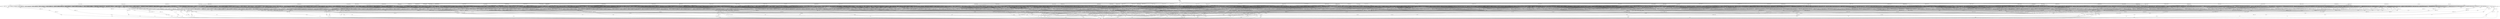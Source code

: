 digraph G {
  0 [label="T_1"];
  1 [label="T_1"];
  2 [label="T_1"];
  3 [label="T_1"];
  4 [label="T_1"];
  5 [label="T_1"];
  6 [label="T_1"];
  7 [label="T_1"];
  8 [label="T_1"];
  9 [label="T_1"];
  10 [label="T_1"];
  11 [label="T_1"];
  12 [label="T_1"];
  13 [label="T_1"];
  14 [label="T_1"];
  15 [label="T_1"];
  16 [label="T_1"];
  17 [label="T_1"];
  18 [label="T_1"];
  19 [label="T_1"];
  20 [label="T_1"];
  21 [label="T_1"];
  22 [label="T_1"];
  23 [label="T_1"];
  24 [label="T_1"];
  25 [label="T_1"];
  26 [label="T_1"];
  27 [label="T_1"];
  28 [label="T_1"];
  29 [label="T_1"];
  30 [label="T_1"];
  31 [label="T_1"];
  32 [label="T_1"];
  33 [label="T_1"];
  34 [label="T_1"];
  35 [label="T_1"];
  36 [label="T_1"];
  37 [label="T_1"];
  38 [label="T_1"];
  39 [label="T_1"];
  40 [label="T_1"];
  41 [label="T_1"];
  42 [label="T_1"];
  43 [label="T_1"];
  44 [label="T_1"];
  45 [label="T_1"];
  46 [label="T_1"];
  47 [label="T_1"];
  48 [label="T_1"];
  49 [label="T_1"];
  50 [label="T_1"];
  51 [label="T_1"];
  52 [label="T_1"];
  53 [label="T_1"];
  54 [label="T_1"];
  55 [label="T_1"];
  56 [label="T_1"];
  57 [label="T_1"];
  58 [label="T_1"];
  59 [label="T_1"];
  60 [label="T_1"];
  61 [label="T_1"];
  62 [label="T_1"];
  63 [label="T_1"];
  64 [label="T_1"];
  65 [label="T_1"];
  66 [label="T_1"];
  67 [label="T_1"];
  68 [label="T_1"];
  69 [label="T_1"];
  70 [label="T_1"];
  71 [label="T_1"];
  72 [label="T_1"];
  73 [label="T_1"];
  74 [label="T_1"];
  75 [label="T_1"];
  76 [label="T_1"];
  77 [label="T_1"];
  78 [label="T_1"];
  79 [label="T_1"];
  80 [label="T_1"];
  81 [label="T_1"];
  82 [label="T_1"];
  83 [label="T_1"];
  84 [label="T_1"];
  85 [label="T_1"];
  86 [label="T_1"];
  87 [label="T_1"];
  88 [label="T_1"];
  89 [label="T_1"];
  90 [label="T_1"];
  91 [label="T_2"];
  92 [label="T_2"];
  93 [label="T_2"];
  94 [label="T_2"];
  95 [label="T_2"];
  96 [label="T_2"];
  97 [label="T_2"];
  98 [label="T_2"];
  99 [label="T_2"];
  100 [label="T_2"];
  101 [label="T_2"];
  102 [label="T_2"];
  103 [label="T_2"];
  104 [label="T_2"];
  105 [label="T_2"];
  106 [label="T_2"];
  107 [label="T_2"];
  108 [label="T_2"];
  109 [label="T_2"];
  110 [label="T_2"];
  111 [label="T_2"];
  112 [label="T_2"];
  113 [label="T_2"];
  114 [label="T_2"];
  115 [label="T_2"];
  116 [label="T_2"];
  117 [label="T_2"];
  118 [label="T_2"];
  119 [label="T_2"];
  120 [label="T_2"];
  121 [label="T_2"];
  122 [label="T_2"];
  123 [label="T_2"];
  124 [label="T_2"];
  125 [label="T_2"];
  126 [label="T_2"];
  127 [label="T_2"];
  128 [label="T_2"];
  129 [label="T_2"];
  130 [label="T_2"];
  131 [label="T_2"];
  132 [label="T_2"];
  133 [label="T_2"];
  134 [label="T_2"];
  135 [label="T_2"];
  136 [label="T_2"];
  137 [label="T_2"];
  138 [label="T_2"];
  139 [label="T_2"];
  140 [label="T_2"];
  141 [label="T_2"];
  142 [label="T_2"];
  143 [label="T_2"];
  144 [label="T_2"];
  145 [label="T_2"];
  146 [label="T_2"];
  147 [label="T_2"];
  148 [label="T_2"];
  149 [label="T_2"];
  150 [label="T_2"];
  151 [label="T_2"];
  152 [label="T_2"];
  153 [label="T_2"];
  154 [label="T_2"];
  155 [label="T_2"];
  156 [label="T_2"];
  157 [label="T_2"];
  158 [label="T_2"];
  159 [label="T_2"];
  160 [label="T_2"];
  161 [label="T_2"];
  162 [label="T_2"];
  163 [label="T_2"];
  164 [label="T_2"];
  165 [label="T_2"];
  166 [label="T_2"];
  167 [label="T_2"];
  168 [label="T_2"];
  169 [label="T_2"];
  170 [label="T_2"];
  171 [label="T_2"];
  172 [label="T_2"];
  173 [label="T_2"];
  174 [label="T_2"];
  175 [label="T_2"];
  176 [label="T_2"];
  177 [label="T_2"];
  178 [label="T_2"];
  179 [label="T_2"];
  180 [label="T_2"];
  181 [label="T_2"];
  182 [label="T_2"];
  183 [label="T_2"];
  184 [label="T_2"];
  185 [label="T_2"];
  186 [label="T_2"];
  187 [label="T_2"];
  188 [label="T_2"];
  189 [label="T_2"];
  190 [label="T_2"];
  191 [label="T_2"];
  192 [label="T_2"];
  193 [label="T_2"];
  194 [label="T_2"];
  195 [label="T_2"];
  196 [label="T_2"];
  197 [label="T_2"];
  198 [label="T_2"];
  199 [label="T_2"];
  200 [label="T_2"];
  201 [label="T_2"];
  202 [label="T_2"];
  203 [label="T_2"];
  204 [label="T_2"];
  205 [label="T_2"];
  206 [label="T_2"];
  207 [label="T_2"];
  208 [label="T_2"];
  209 [label="T_2"];
  210 [label="T_2"];
  211 [label="T_2"];
  212 [label="T_2"];
  213 [label="T_2"];
  214 [label="T_2"];
  215 [label="T_2"];
  216 [label="T_3"];
  217 [label="T_3"];
  218 [label="T_3"];
  219 [label="T_3"];
  220 [label="T_3"];
  221 [label="T_3"];
  222 [label="T_3"];
  223 [label="T_3"];
  224 [label="T_3"];
  225 [label="T_3"];
  226 [label="T_3"];
  227 [label="T_3"];
  228 [label="T_3"];
  229 [label="T_3"];
  230 [label="T_3"];
  231 [label="T_3"];
  232 [label="T_3"];
  233 [label="T_3"];
  234 [label="T_3"];
  235 [label="T_3"];
  236 [label="T_3"];
  237 [label="T_3"];
  238 [label="T_3"];
  239 [label="T_3"];
  240 [label="T_3"];
  241 [label="T_3"];
  242 [label="T_3"];
  243 [label="T_3"];
  244 [label="T_3"];
  245 [label="T_3"];
  246 [label="T_3"];
  247 [label="T_3"];
  248 [label="T_3"];
  249 [label="T_3"];
  250 [label="T_3"];
  251 [label="T_3"];
  252 [label="T_3"];
  253 [label="T_3"];
  254 [label="T_3"];
  255 [label="T_3"];
  256 [label="T_3"];
  257 [label="T_3"];
  258 [label="T_3"];
  259 [label="T_3"];
  260 [label="T_3"];
  261 [label="T_3"];
  262 [label="T_3"];
  263 [label="T_3"];
  264 [label="T_3"];
  265 [label="T_3"];
  266 [label="T_3"];
  267 [label="T_3"];
  268 [label="T_3"];
  269 [label="T_3"];
  270 [label="T_3"];
  271 [label="T_3"];
  272 [label="T_3"];
  273 [label="T_3"];
  274 [label="T_3"];
  275 [label="T_3"];
  276 [label="T_3"];
  277 [label="T_3"];
  278 [label="T_3"];
  279 [label="T_3"];
  280 [label="T_3"];
  281 [label="T_3"];
  282 [label="T_3"];
  283 [label="T_3"];
  284 [label="T_3"];
  285 [label="T_3"];
  286 [label="T_3"];
  287 [label="T_3"];
  288 [label="T_3"];
  289 [label="T_3"];
  290 [label="T_3"];
  291 [label="T_3"];
  292 [label="T_3"];
  293 [label="T_3"];
  294 [label="T_3"];
  295 [label="T_3"];
  296 [label="T_3"];
  297 [label="T_3"];
  298 [label="T_3"];
  299 [label="T_3"];
  300 [label="T_3"];
  301 [label="T_3"];
  302 [label="T_3"];
  303 [label="T_3"];
  304 [label="T_3"];
  305 [label="T_3"];
  306 [label="T_3"];
  307 [label="T_3"];
  308 [label="T_3"];
  309 [label="T_3"];
  310 [label="T_3"];
  311 [label="T_3"];
  312 [label="T_3"];
  313 [label="T_3"];
  314 [label="T_3"];
  315 [label="T_3"];
  316 [label="T_3"];
  317 [label="T_3"];
  318 [label="T_3"];
  319 [label="T_3"];
  320 [label="T_3"];
  321 [label="T_3"];
  322 [label="T_3"];
  323 [label="T_3"];
  324 [label="T_3"];
  325 [label="T_3"];
  326 [label="T_3"];
  327 [label="T_5"];
  328 [label="T_5"];
  329 [label="T_6"];
  330 [label="T_6"];
  331 [label="T_6"];
  332 [label="T_6"];
  333 [label="T_6"];
  334 [label="T_6"];
  335 [label="T_6"];
  336 [label="T_6"];
  337 [label="T_6"];
  338 [label="T_6"];
  339 [label="T_6"];
  340 [label="T_6"];
  341 [label="T_6"];
  342 [label="T_6"];
  343 [label="T_6"];
  344 [label="T_6"];
  345 [label="T_6"];
  346 [label="T_6"];
  347 [label="T_6"];
  348 [label="T_6"];
  349 [label="T_6"];
  350 [label="T_6"];
  351 [label="T_6"];
  352 [label="T_7"];
  353 [label="T_7"];
  354 [label="T_7"];
  355 [label="T_7"];
  356 [label="T_7"];
  357 [label="T_7"];
  358 [label="T_7"];
  359 [label="T_7"];
  360 [label="T_7"];
  361 [label="T_7"];
  362 [label="T_7"];
  363 [label="T_7"];
  364 [label="T_7"];
  365 [label="T_7"];
  366 [label="T_7"];
  367 [label="T_7"];
  368 [label="T_7"];
  369 [label="T_7"];
  370 [label="T_7"];
  371 [label="T_7"];
  372 [label="T_7"];
  373 [label="T_7"];
  374 [label="T_7"];
  375 [label="T_7"];
  376 [label="initial"];
  377 [label="TERMINAL",shape=diamond];
  378 [label="INITIAL",shape=box];
0->130 [label="0.00438 1 1.00"];
1->97 [label="0.00483 1 1.00"];
2->215 [label="0.00555 1 1.00"];
3->191 [label="0.00406 1 0.33"];
3->206 [label="[0.00464,0.00566] 2 0.67"];
4->198 [label="0.00517 1 0.33"];
4->146 [label="[0.0048,0.00522] 2 0.67"];
5->169 [label="0.000227 1 0.50"];
5->124 [label="0.00559 1 0.50"];
6->199 [label="0.00405 1 0.50"];
6->191 [label="0.00463 1 0.50"];
7->173 [label="0.00405 1 0.50"];
7->196 [label="0.00488 1 0.50"];
8->179 [label="0.00606 1 0.50"];
8->152 [label="0.0061 1 0.50"];
9->190 [label="0.0044 1 0.25"];
9->213 [label="0.0588 1 0.25"];
9->214 [label="[0.000232,0.00375] 2 0.50"];
10->170 [label="0.00473 1 0.25"];
10->215 [label="0.0314 1 0.25"];
10->203 [label="[0.00409,0.00655] 2 0.50"];
11->194 [label="0.0051 1 0.25"];
11->144 [label="[0.00371,0.00609] 2 0.50"];
11->330 [label="35.7 1 0.25"];
12->190 [label="0.00307 1 0.33"];
12->100 [label="0.004 1 0.33"];
12->107 [label="0.00453 1 0.33"];
13->194 [label="0.0036 1 0.33"];
13->204 [label="0.0086 1 0.33"];
13->377 [label=" 1 0.33"];
14->198 [label="0.00369 1 0.33"];
14->208 [label="0.00388 1 0.33"];
14->211 [label="0.00527 1 0.33"];
15->194 [label="0.00412 1 0.33"];
15->125 [label="0.00446 1 0.33"];
15->202 [label="0.00461 1 0.33"];
16->101 [label="0.00416 1 0.33"];
16->106 [label="0.00675 1 0.33"];
16->200 [label="0.0335 1 0.33"];
17->157 [label="0.00417 1 0.33"];
17->185 [label="0.0051 1 0.33"];
17->207 [label="0.00586 1 0.33"];
18->197 [label="0.00429 1 0.33"];
18->208 [label="0.00437 1 0.33"];
18->184 [label="0.00598 1 0.33"];
19->180 [label="0.00443 1 0.33"];
19->154 [label="0.00589 1 0.33"];
19->200 [label="0.148 1 0.33"];
20->137 [label="0.00448 1 0.33"];
20->108 [label="0.00488 1 0.33"];
20->211 [label="0.00511 1 0.33"];
21->202 [label="0.0045 1 0.33"];
21->200 [label="0.00453 1 0.33"];
21->196 [label="0.00478 1 0.33"];
22->203 [label="0.00618 1 0.33"];
22->196 [label="0.00867 1 0.33"];
22->215 [label="0.262 1 0.33"];
23->210 [label="0.000136 1 0.25"];
23->206 [label="0.00518 1 0.25"];
23->212 [label="0.0053 1 0.25"];
23->195 [label="0.00566 1 0.25"];
24->204 [label="0.000198 1 0.25"];
24->183 [label="0.00431 1 0.25"];
24->206 [label="0.00451 1 0.25"];
24->209 [label="0.0344 1 0.25"];
25->203 [label="0.00073 1 0.25"];
25->200 [label="0.0037 1 0.25"];
25->204 [label="0.00612 1 0.25"];
25->206 [label="0.0621 1 0.25"];
26->202 [label="0.0034 1 0.25"];
26->185 [label="0.0037 1 0.25"];
26->213 [label="0.00493 1 0.25"];
26->189 [label="0.00685 1 0.25"];
27->211 [label="0.00371 1 0.25"];
27->200 [label="0.00457 1 0.25"];
27->164 [label="0.00473 1 0.25"];
27->210 [label="0.0052 1 0.25"];
28->136 [label="0.00407 1 0.25"];
28->207 [label="0.00468 1 0.25"];
28->105 [label="0.00469 1 0.25"];
28->211 [label="0.00586 1 0.25"];
29->208 [label="0.00426 1 0.25"];
29->215 [label="0.00462 1 0.25"];
29->212 [label="0.0049 1 0.25"];
29->143 [label="0.0116 1 0.25"];
30->212 [label="0.00428 1 0.25"];
30->194 [label="0.00659 1 0.25"];
30->170 [label="0.00689 1 0.25"];
30->193 [label="0.0105 1 0.25"];
31->172 [label="0.00429 1 0.25"];
31->201 [label="0.00511 1 0.25"];
31->143 [label="0.00584 1 0.25"];
31->151 [label="0.00628 1 0.25"];
32->161 [label="0.00348 1 0.14"];
32->206 [label="0.00461 1 0.14"];
32->194 [label="0.0062 1 0.14"];
32->187 [label="[0.00461,0.00499] 2 0.29"];
32->214 [label="[0.00523,0.00542] 2 0.29"];
33->189 [label="0.0039 1 0.14"];
33->202 [label="0.00553 1 0.14"];
33->209 [label="0.00698 1 0.14"];
33->214 [label="0.184 1 0.14"];
33->215 [label="[0.00367,0.146] 3 0.43"];
34->213 [label="0.000495 1 0.17"];
34->212 [label="0.00426 1 0.17"];
34->115 [label="0.00431 1 0.17"];
34->214 [label="0.00438 1 0.17"];
34->210 [label="[0.00452,0.00505] 2 0.33"];
35->183 [label="0.00325 1 0.17"];
35->163 [label="0.00493 1 0.17"];
35->212 [label="0.0053 1 0.17"];
35->179 [label="0.24 1 0.17"];
35->214 [label="[0.00499,0.0399] 2 0.33"];
36->190 [label="0.00404 1 0.17"];
36->202 [label="0.00409 1 0.17"];
36->188 [label="0.00465 1 0.17"];
36->208 [label="0.0067 1 0.17"];
36->147 [label="[0.00426,0.00473] 2 0.33"];
37->202 [label="0.00351 1 0.20"];
37->198 [label="0.00396 1 0.20"];
37->195 [label="0.00446 1 0.20"];
37->201 [label="0.00524 1 0.20"];
37->212 [label="0.225 1 0.20"];
38->215 [label="0.00431 1 0.20"];
38->201 [label="0.00474 1 0.20"];
38->181 [label="0.00482 1 0.20"];
38->179 [label="0.0056 1 0.20"];
38->205 [label="0.00827 1 0.20"];
39->151 [label="0.0044 1 0.20"];
39->204 [label="0.00448 1 0.20"];
39->215 [label="0.00558 1 0.20"];
39->177 [label="0.00565 1 0.20"];
39->207 [label="0.0408 1 0.20"];
40->200 [label="0.00528 1 0.20"];
40->180 [label="0.0053 1 0.20"];
40->192 [label="0.00551 1 0.20"];
40->210 [label="0.00572 1 0.20"];
40->197 [label="0.0341 1 0.20"];
41->209 [label="0.00447 1 0.14"];
41->156 [label="0.00476 1 0.14"];
41->205 [label="0.00483 1 0.14"];
41->195 [label="0.0326 1 0.14"];
41->208 [label="[0.004,0.00436] 2 0.29"];
41->353 [label="4.05 1 0.14"];
42->206 [label="0.000168 1 0.17"];
42->188 [label="0.00464 1 0.17"];
42->190 [label="0.00467 1 0.17"];
42->199 [label="0.00592 1 0.17"];
42->170 [label="0.00688 1 0.17"];
42->165 [label="0.00811 1 0.17"];
43->162 [label="0.00347 1 0.17"];
43->140 [label="0.00362 1 0.17"];
43->161 [label="0.00434 1 0.17"];
43->189 [label="0.00663 1 0.17"];
43->215 [label="0.00722 1 0.17"];
43->169 [label="0.00733 1 0.17"];
44->182 [label="0.00385 1 0.17"];
44->96 [label="0.00389 1 0.17"];
44->150 [label="0.00413 1 0.17"];
44->165 [label="0.00444 1 0.17"];
44->95 [label="0.00478 1 0.17"];
44->164 [label="0.0062 1 0.17"];
45->150 [label="0.00441 1 0.17"];
45->148 [label="0.00468 1 0.17"];
45->211 [label="0.00706 1 0.17"];
45->171 [label="0.00848 1 0.17"];
45->196 [label="0.00883 1 0.17"];
45->176 [label="0.277 1 0.17"];
46->163 [label="0.00452 1 0.17"];
46->213 [label="0.00496 1 0.17"];
46->177 [label="0.00541 1 0.17"];
46->179 [label="0.00671 1 0.17"];
46->195 [label="0.00674 1 0.17"];
46->329 [label="35 1 0.17"];
47->181 [label="0.00459 1 0.17"];
47->186 [label="0.00511 1 0.17"];
47->141 [label="0.00544 1 0.17"];
47->168 [label="0.00548 1 0.17"];
47->215 [label="0.00591 1 0.17"];
47->193 [label="0.00645 1 0.17"];
48->149 [label="0.00472 1 0.17"];
48->199 [label="0.00482 1 0.17"];
48->111 [label="0.00485 1 0.17"];
48->181 [label="0.00508 1 0.17"];
48->186 [label="0.00512 1 0.17"];
48->152 [label="0.00675 1 0.17"];
49->122 [label="0.000166 1 0.11"];
49->174 [label="0.00453 1 0.11"];
49->213 [label="0.00567 1 0.11"];
49->193 [label="0.00595 1 0.11"];
49->191 [label="0.00605 1 0.11"];
49->214 [label="[0.00343,0.0048] 2 0.22"];
49->201 [label="[0.00424,0.00494] 2 0.22"];
50->212 [label="0.00444 1 0.11"];
50->178 [label="0.00448 1 0.11"];
50->173 [label="0.00488 1 0.11"];
50->133 [label="0.00535 1 0.11"];
50->206 [label="0.00696 1 0.11"];
50->208 [label="[0.00343,0.00575] 2 0.22"];
50->171 [label="[0.00422,0.00486] 2 0.22"];
51->99 [label="0.00024 1 0.13"];
51->188 [label="0.00366 1 0.13"];
51->177 [label="0.00388 1 0.13"];
51->173 [label="0.00435 1 0.13"];
51->208 [label="0.00464 1 0.13"];
51->207 [label="0.00969 1 0.13"];
51->205 [label="[0.00376,0.00531] 2 0.25"];
52->157 [label="0.00418 1 0.13"];
52->195 [label="0.00431 1 0.13"];
52->210 [label="0.00476 1 0.13"];
52->178 [label="0.00507 1 0.13"];
52->199 [label="0.00712 1 0.13"];
52->191 [label="0.364 1 0.13"];
52->208 [label="[0.00376,0.00403] 2 0.25"];
53->181 [label="0.00383 1 0.14"];
53->210 [label="0.0041 1 0.14"];
53->184 [label="0.00462 1 0.14"];
53->190 [label="0.00524 1 0.14"];
53->164 [label="0.00612 1 0.14"];
53->209 [label="0.00635 1 0.14"];
53->215 [label="0.00654 1 0.14"];
54->153 [label="0.00386 1 0.14"];
54->206 [label="0.00408 1 0.14"];
54->174 [label="0.00428 1 0.14"];
54->171 [label="0.005 1 0.14"];
54->172 [label="0.00553 1 0.14"];
54->200 [label="0.00591 1 0.14"];
54->195 [label="0.00599 1 0.14"];
55->102 [label="0.00388 1 0.14"];
55->215 [label="0.00392 1 0.14"];
55->194 [label="0.00395 1 0.14"];
55->213 [label="0.00414 1 0.14"];
55->178 [label="0.00528 1 0.14"];
55->175 [label="0.00551 1 0.14"];
55->203 [label="0.00594 1 0.14"];
56->113 [label="0.00416 1 0.14"];
56->200 [label="0.00427 1 0.14"];
56->204 [label="0.00445 1 0.14"];
56->196 [label="0.0047 1 0.14"];
56->210 [label="0.00523 1 0.14"];
56->209 [label="0.0053 1 0.14"];
56->213 [label="0.00635 1 0.14"];
57->172 [label="0.00331 1 0.11"];
57->214 [label="0.00417 1 0.11"];
57->160 [label="0.00432 1 0.11"];
57->138 [label="0.00475 1 0.11"];
57->185 [label="0.00507 1 0.11"];
57->168 [label="0.00535 1 0.11"];
57->200 [label="0.00666 1 0.11"];
57->213 [label="[0.0342,0.0441] 2 0.22"];
58->174 [label="0.00332 1 0.11"];
58->205 [label="0.00429 1 0.11"];
58->208 [label="0.0048 1 0.11"];
58->197 [label="0.005 1 0.11"];
58->192 [label="0.00533 1 0.11"];
58->207 [label="0.00551 1 0.11"];
58->213 [label="0.00642 1 0.11"];
58->194 [label="[0.000281,0.00619] 2 0.22"];
59->170 [label="0.00359 1 0.11"];
59->197 [label="0.00398 1 0.11"];
59->187 [label="0.00437 1 0.11"];
59->177 [label="0.0044 1 0.11"];
59->93 [label="0.00473 1 0.11"];
59->182 [label="0.00473 1 0.11"];
59->203 [label="0.00659 1 0.11"];
59->214 [label="[0.000154,0.00473] 2 0.22"];
60->184 [label="0.00375 1 0.11"];
60->208 [label="0.0041 1 0.11"];
60->203 [label="0.00439 1 0.11"];
60->189 [label="0.00529 1 0.11"];
60->198 [label="0.00547 1 0.11"];
60->162 [label="0.00644 1 0.11"];
60->166 [label="0.00842 1 0.11"];
60->214 [label="[0.00403,0.00461] 2 0.22"];
61->211 [label="0.00354 1 0.13"];
61->213 [label="0.00439 1 0.13"];
61->196 [label="0.0045 1 0.13"];
61->169 [label="0.00476 1 0.13"];
61->197 [label="0.00479 1 0.13"];
61->198 [label="0.0049 1 0.13"];
61->185 [label="0.00513 1 0.13"];
61->190 [label="0.0303 1 0.13"];
62->172 [label="0.00358 1 0.13"];
62->175 [label="0.00377 1 0.13"];
62->213 [label="0.00385 1 0.13"];
62->179 [label="0.00393 1 0.13"];
62->187 [label="0.00436 1 0.13"];
62->178 [label="0.00508 1 0.13"];
62->211 [label="0.00558 1 0.13"];
62->181 [label="0.00717 1 0.13"];
63->200 [label="0.00405 1 0.13"];
63->211 [label="0.00436 1 0.13"];
63->215 [label="0.00543 1 0.13"];
63->207 [label="0.00664 1 0.13"];
63->162 [label="0.00887 1 0.13"];
63->201 [label="0.0529 1 0.13"];
63->282 [label="0.000853 1 0.13"];
63->352 [label="4.41 1 0.13"];
64->195 [label="0.00438 1 0.13"];
64->208 [label="0.00458 1 0.13"];
64->202 [label="0.00512 1 0.13"];
64->201 [label="0.00559 1 0.13"];
64->213 [label="0.00571 1 0.13"];
64->119 [label="0.00632 1 0.13"];
64->215 [label="0.00661 1 0.13"];
64->210 [label="0.204 1 0.13"];
65->181 [label="0.00372 1 0.09"];
65->201 [label="0.00435 1 0.09"];
65->131 [label="0.00446 1 0.09"];
65->211 [label="0.00473 1 0.09"];
65->145 [label="0.00517 1 0.09"];
65->179 [label="0.00541 1 0.09"];
65->148 [label="0.00603 1 0.09"];
65->182 [label="[0.00359,0.00413] 2 0.18"];
65->178 [label="[0.00506,0.00531] 2 0.18"];
66->203 [label="0.00383 1 0.09"];
66->155 [label="0.00457 1 0.09"];
66->196 [label="0.00519 1 0.09"];
66->212 [label="0.00584 1 0.09"];
66->187 [label="0.00585 1 0.09"];
66->204 [label="0.00628 1 0.09"];
66->120 [label="0.00714 1 0.09"];
66->214 [label="[0.00444,0.00682] 2 0.18"];
66->200 [label="[0.00451,0.00506] 2 0.18"];
67->180 [label="0.00337 1 0.10"];
67->213 [label="0.00379 1 0.10"];
67->191 [label="0.00453 1 0.10"];
67->161 [label="0.00465 1 0.10"];
67->202 [label="0.0051 1 0.10"];
67->165 [label="0.00562 1 0.10"];
67->198 [label="0.0061 1 0.10"];
67->209 [label="0.00677 1 0.10"];
67->215 [label="[0.00449,0.00494] 2 0.20"];
68->214 [label="0.00453 1 0.10"];
68->200 [label="0.00453 1 0.10"];
68->207 [label="0.00488 1 0.10"];
68->205 [label="0.00548 1 0.10"];
68->211 [label="0.00596 1 0.10"];
68->129 [label="0.00655 1 0.10"];
68->160 [label="0.0385 1 0.10"];
68->199 [label="0.115 1 0.10"];
68->215 [label="[0.00328,0.0053] 2 0.20"];
69->195 [label="0.00353 1 0.11"];
69->188 [label="0.00402 1 0.11"];
69->197 [label="0.00424 1 0.11"];
69->207 [label="0.00449 1 0.11"];
69->206 [label="0.00458 1 0.11"];
69->185 [label="0.00475 1 0.11"];
69->191 [label="0.00506 1 0.11"];
69->210 [label="0.0052 1 0.11"];
69->158 [label="0.00589 1 0.11"];
70->184 [label="0.00353 1 0.11"];
70->207 [label="0.00409 1 0.11"];
70->190 [label="0.00439 1 0.11"];
70->175 [label="0.00449 1 0.11"];
70->128 [label="0.00486 1 0.11"];
70->189 [label="0.00498 1 0.11"];
70->204 [label="0.00512 1 0.11"];
70->203 [label="0.00676 1 0.11"];
70->256 [label="0.000286 1 0.11"];
71->211 [label="0.00401 1 0.08"];
71->214 [label="0.00455 1 0.08"];
71->195 [label="0.00456 1 0.08"];
71->184 [label="0.00496 1 0.08"];
71->159 [label="0.00573 1 0.08"];
71->210 [label="0.00583 1 0.08"];
71->190 [label="0.00602 1 0.08"];
71->186 [label="0.0066 1 0.08"];
71->208 [label="[0.00389,0.0575] 2 0.17"];
71->215 [label="[0.0046,0.00694] 2 0.17"];
72->213 [label="0.00367 1 0.10"];
72->194 [label="0.0037 1 0.10"];
72->156 [label="0.00393 1 0.10"];
72->208 [label="0.00444 1 0.10"];
72->167 [label="0.00457 1 0.10"];
72->198 [label="0.00471 1 0.10"];
72->166 [label="0.00471 1 0.10"];
72->193 [label="0.00554 1 0.10"];
72->215 [label="0.0352 1 0.10"];
72->163 [label="0.0478 1 0.10"];
73->209 [label="0.00407 1 0.10"];
73->139 [label="0.00409 1 0.10"];
73->176 [label="0.00421 1 0.10"];
73->189 [label="0.00489 1 0.10"];
73->175 [label="0.00503 1 0.10"];
73->199 [label="0.00515 1 0.10"];
73->157 [label="0.00517 1 0.10"];
73->188 [label="0.00541 1 0.10"];
73->192 [label="0.00564 1 0.10"];
73->200 [label="0.00735 1 0.10"];
74->213 [label="0.00319 1 0.07"];
74->137 [label="0.00516 1 0.07"];
74->191 [label="0.00542 1 0.07"];
74->215 [label="0.00549 1 0.07"];
74->211 [label="0.00577 1 0.07"];
74->210 [label="0.00581 1 0.07"];
74->183 [label="0.00587 1 0.07"];
74->206 [label="0.00828 1 0.07"];
74->214 [label="[0.00447,0.00448] 2 0.14"];
74->188 [label="[0.00469,0.00561] 2 0.14"];
74->158 [label="[0.00506,0.00588] 2 0.14"];
75->204 [label="0.0028 1 0.08"];
75->210 [label="0.0036 1 0.08"];
75->202 [label="0.00387 1 0.08"];
75->171 [label="0.00444 1 0.08"];
75->215 [label="0.00474 1 0.08"];
75->159 [label="0.00517 1 0.08"];
75->192 [label="0.00549 1 0.08"];
75->196 [label="0.00586 1 0.08"];
75->190 [label="0.00634 1 0.08"];
75->174 [label="0.00645 1 0.08"];
75->142 [label="[0.00347,0.00596] 2 0.17"];
76->205 [label="0.00349 1 0.08"];
76->156 [label="0.0041 1 0.08"];
76->194 [label="0.00465 1 0.08"];
76->191 [label="0.00508 1 0.08"];
76->182 [label="0.00525 1 0.08"];
76->199 [label="0.00679 1 0.08"];
76->200 [label="0.00695 1 0.08"];
76->206 [label="0.0555 1 0.08"];
76->202 [label="0.0574 1 0.08"];
76->215 [label="0.149 1 0.08"];
76->209 [label="[0.00437,0.00636] 2 0.17"];
77->205 [label="0.00378 1 0.09"];
77->212 [label="0.00431 1 0.09"];
77->181 [label="0.00451 1 0.09"];
77->215 [label="0.0046 1 0.09"];
77->183 [label="0.00481 1 0.09"];
77->209 [label="0.00502 1 0.09"];
77->201 [label="0.00575 1 0.09"];
77->166 [label="0.00609 1 0.09"];
77->152 [label="0.00653 1 0.09"];
77->170 [label="0.00704 1 0.09"];
77->194 [label="0.00769 1 0.09"];
78->154 [label="0.00408 1 0.07"];
78->170 [label="0.00421 1 0.07"];
78->151 [label="0.0044 1 0.07"];
78->212 [label="0.00487 1 0.07"];
78->176 [label="0.00533 1 0.07"];
78->114 [label="0.00569 1 0.07"];
78->112 [label="0.00591 1 0.07"];
78->210 [label="0.00667 1 0.07"];
78->194 [label="0.0419 1 0.07"];
78->215 [label="[0.00422,0.00533] 2 0.14"];
78->183 [label="[0.00549,0.00748] 2 0.14"];
78->355 [label="4.18 1 0.07"];
79->206 [label="0.00367 1 0.08"];
79->176 [label="0.00418 1 0.08"];
79->204 [label="0.00422 1 0.08"];
79->196 [label="0.00432 1 0.08"];
79->181 [label="0.0045 1 0.08"];
79->174 [label="0.00476 1 0.08"];
79->197 [label="0.00519 1 0.08"];
79->180 [label="0.00591 1 0.08"];
79->166 [label="0.00592 1 0.08"];
79->212 [label="0.00632 1 0.08"];
79->186 [label="0.00704 1 0.08"];
79->213 [label="[0.00482,0.0059] 2 0.15"];
80->210 [label="0.000211 1 0.07"];
80->194 [label="0.00448 1 0.07"];
80->172 [label="0.00454 1 0.07"];
80->195 [label="0.0047 1 0.07"];
80->190 [label="0.0049 1 0.07"];
80->110 [label="0.00498 1 0.07"];
80->211 [label="0.00533 1 0.07"];
80->209 [label="0.00594 1 0.07"];
80->196 [label="0.00615 1 0.07"];
80->133 [label="0.0389 1 0.07"];
80->203 [label="0.0466 1 0.07"];
80->212 [label="0.129 1 0.07"];
80->215 [label="[0.00429,0.00732] 2 0.14"];
81->215 [label="0.00326 1 0.06"];
81->177 [label="0.00388 1 0.06"];
81->163 [label="0.00393 1 0.06"];
81->184 [label="0.00443 1 0.06"];
81->186 [label="0.00447 1 0.06"];
81->201 [label="0.00448 1 0.06"];
81->160 [label="0.00467 1 0.06"];
81->183 [label="0.00584 1 0.06"];
81->208 [label="0.00602 1 0.06"];
81->153 [label="0.00702 1 0.06"];
81->182 [label="0.00812 1 0.06"];
81->132 [label="0.044 1 0.06"];
81->213 [label="[0.00458,0.00474] 2 0.13"];
81->187 [label="[0.00505,0.00613] 2 0.13"];
82->174 [label="0.000203 1 0.06"];
82->138 [label="0.00379 1 0.06"];
82->210 [label="0.00396 1 0.06"];
82->200 [label="0.00441 1 0.06"];
82->194 [label="0.00443 1 0.06"];
82->203 [label="0.00452 1 0.06"];
82->128 [label="0.00456 1 0.06"];
82->175 [label="0.00465 1 0.06"];
82->212 [label="0.00479 1 0.06"];
82->208 [label="0.00509 1 0.06"];
82->199 [label="0.0053 1 0.06"];
82->209 [label="0.00538 1 0.06"];
82->213 [label="0.0054 1 0.06"];
82->206 [label="0.123 1 0.06"];
82->205 [label="[0.00501,0.0294] 2 0.13"];
83->206 [label="0.00394 1 0.05"];
83->203 [label="0.00399 1 0.05"];
83->215 [label="0.00402 1 0.05"];
83->204 [label="0.00416 1 0.05"];
83->176 [label="0.00435 1 0.05"];
83->187 [label="0.00454 1 0.05"];
83->193 [label="0.00488 1 0.05"];
83->196 [label="0.00522 1 0.05"];
83->169 [label="0.00573 1 0.05"];
83->129 [label="0.00696 1 0.05"];
83->202 [label="0.00786 1 0.05"];
83->165 [label="0.00829 1 0.05"];
83->210 [label="[0.00355,0.00447] 2 0.11"];
83->211 [label="[0.00406,0.00629] 2 0.11"];
83->209 [label="[0.00486,0.00498] 2 0.11"];
83->354 [label="3.98 1 0.05"];
84->175 [label="0.00357 1 0.06"];
84->206 [label="0.0036 1 0.06"];
84->210 [label="0.0038 1 0.06"];
84->155 [label="0.00407 1 0.06"];
84->212 [label="0.00426 1 0.06"];
84->184 [label="0.00448 1 0.06"];
84->109 [label="0.00475 1 0.06"];
84->209 [label="0.00545 1 0.06"];
84->207 [label="0.00679 1 0.06"];
84->185 [label="0.00739 1 0.06"];
84->198 [label="0.00784 1 0.06"];
84->193 [label="0.0082 1 0.06"];
84->173 [label="0.00921 1 0.06"];
84->215 [label="0.00966 1 0.06"];
84->187 [label="0.0331 1 0.06"];
84->200 [label="[0.00387,0.00592] 2 0.12"];
85->195 [label="0.000176 1 0.04"];
85->212 [label="0.00358 1 0.04"];
85->199 [label="0.00376 1 0.04"];
85->192 [label="0.00422 1 0.04"];
85->153 [label="0.00432 1 0.04"];
85->214 [label="0.00502 1 0.04"];
85->203 [label="0.00547 1 0.04"];
85->188 [label="0.0056 1 0.04"];
85->176 [label="0.0057 1 0.04"];
85->202 [label="0.0212 1 0.04"];
85->164 [label="0.0779 1 0.04"];
85->204 [label="[0.00347,0.00352] 2 0.09"];
85->210 [label="[0.00404,0.0385] 2 0.09"];
85->136 [label="[0.0047,0.00485] 2 0.09"];
85->215 [label="[0.00508,0.00515] 2 0.09"];
85->201 [label="[0.00509,0.00649] 2 0.09"];
85->160 [label="[0.00546,0.00609] 2 0.09"];
86->204 [label="0.00349 1 0.05"];
86->155 [label="0.00358 1 0.05"];
86->168 [label="0.00389 1 0.05"];
86->203 [label="0.00398 1 0.05"];
86->173 [label="0.00421 1 0.05"];
86->210 [label="0.00502 1 0.05"];
86->206 [label="0.00503 1 0.05"];
86->200 [label="0.00583 1 0.05"];
86->201 [label="0.00602 1 0.05"];
86->215 [label="0.00611 1 0.05"];
86->151 [label="0.00629 1 0.05"];
86->186 [label="0.00633 1 0.05"];
86->197 [label="0.0469 1 0.05"];
86->180 [label="[0.00337,0.00424] 2 0.10"];
86->179 [label="[0.00398,0.006] 2 0.10"];
86->214 [label="[0.00454,0.00551] 2 0.10"];
86->202 [label="[0.00491,0.00549] 2 0.10"];
87->191 [label="0.00372 1 0.05"];
87->145 [label="0.00404 1 0.05"];
87->202 [label="0.00406 1 0.05"];
87->196 [label="0.00414 1 0.05"];
87->212 [label="0.0045 1 0.05"];
87->173 [label="0.00453 1 0.05"];
87->187 [label="0.0046 1 0.05"];
87->201 [label="0.0047 1 0.05"];
87->215 [label="0.00517 1 0.05"];
87->117 [label="0.00563 1 0.05"];
87->197 [label="0.00578 1 0.05"];
87->193 [label="0.00622 1 0.05"];
87->151 [label="0.00626 1 0.05"];
87->213 [label="0.00714 1 0.05"];
87->186 [label="0.00866 1 0.05"];
87->205 [label="[0.00381,0.0146] 2 0.10"];
87->167 [label="[0.00447,0.00585] 2 0.10"];
87->190 [label="[0.00558,0.00666] 2 0.10"];
88->185 [label="0.000243 1 0.05"];
88->92 [label="0.00403 1 0.05"];
88->168 [label="0.00425 1 0.05"];
88->208 [label="0.00446 1 0.05"];
88->199 [label="0.00468 1 0.05"];
88->214 [label="0.00475 1 0.05"];
88->192 [label="0.00476 1 0.05"];
88->152 [label="0.00477 1 0.05"];
88->179 [label="0.00498 1 0.05"];
88->200 [label="0.00526 1 0.05"];
88->183 [label="0.00557 1 0.05"];
88->210 [label="0.00592 1 0.05"];
88->201 [label="0.00609 1 0.05"];
88->198 [label="0.00612 1 0.05"];
88->203 [label="0.00911 1 0.05"];
88->187 [label="0.00926 1 0.05"];
88->212 [label="[0.00385,0.00538] 2 0.09"];
88->207 [label="[0.00419,0.00441] 2 0.09"];
88->182 [label="[0.00534,0.0369] 2 0.09"];
89->189 [label="0.000191 1 0.03"];
89->188 [label="0.0032 1 0.03"];
89->208 [label="0.0035 1 0.03"];
89->197 [label="0.00397 1 0.03"];
89->173 [label="0.00399 1 0.03"];
89->161 [label="0.0042 1 0.03"];
89->139 [label="0.00424 1 0.03"];
89->160 [label="0.00449 1 0.03"];
89->214 [label="0.00459 1 0.03"];
89->195 [label="0.00467 1 0.03"];
89->174 [label="0.00494 1 0.03"];
89->162 [label="0.00505 1 0.03"];
89->154 [label="0.00533 1 0.03"];
89->193 [label="0.00536 1 0.03"];
89->126 [label="0.00557 1 0.03"];
89->209 [label="0.00568 1 0.03"];
89->210 [label="0.00626 1 0.03"];
89->179 [label="0.00725 1 0.03"];
89->167 [label="0.00864 1 0.03"];
89->141 [label="0.0469 1 0.03"];
89->198 [label="[0.00424,0.00572] 2 0.06"];
89->212 [label="[0.00426,0.00467] 2 0.06"];
89->187 [label="[0.00502,0.00899] 2 0.06"];
89->192 [label="[0.00501,0.00555] 3 0.09"];
89->215 [label="[0.00387,0.0054] 5 0.15"];
90->189 [label="0.000129 1 0.03"];
90->212 [label="0.00349 1 0.03"];
90->177 [label="0.00351 1 0.03"];
90->211 [label="0.00385 1 0.03"];
90->140 [label="0.0039 1 0.03"];
90->175 [label="0.00394 1 0.03"];
90->196 [label="0.00414 1 0.03"];
90->103 [label="0.00419 1 0.03"];
90->205 [label="0.00423 1 0.03"];
90->173 [label="0.00477 1 0.03"];
90->121 [label="0.00478 1 0.03"];
90->215 [label="0.00485 1 0.03"];
90->116 [label="0.00486 1 0.03"];
90->149 [label="0.00517 1 0.03"];
90->197 [label="0.00528 1 0.03"];
90->201 [label="0.00537 1 0.03"];
90->127 [label="0.00547 1 0.03"];
90->208 [label="0.00555 1 0.03"];
90->191 [label="0.00615 1 0.03"];
90->188 [label="0.00618 1 0.03"];
90->204 [label="0.00638 1 0.03"];
90->193 [label="0.00668 1 0.03"];
90->195 [label="0.00722 1 0.03"];
90->159 [label="0.0078 1 0.03"];
90->213 [label="0.00797 1 0.03"];
90->180 [label="[0.00336,0.00476] 3 0.09"];
90->214 [label="[0.00448,0.00649] 4 0.13"];
91->285 [label="0.000258 1 1.00"];
92->240 [label="0.000272 1 1.00"];
93->276 [label="0.000276 1 1.00"];
94->287 [label="0.000279 1 1.00"];
95->320 [label="0.000282 1 1.00"];
96->325 [label="0.000282 1 1.00"];
97->266 [label="0.000288 1 1.00"];
98->298 [label="0.000289 1 1.00"];
99->278 [label="0.00029 1 1.00"];
100->307 [label="0.000292 1 1.00"];
101->255 [label="0.000292 1 1.00"];
102->269 [label="0.000294 1 1.00"];
103->263 [label="0.000295 1 1.00"];
104->286 [label="0.000296 1 1.00"];
105->324 [label="0.000296 1 1.00"];
106->299 [label="0.000303 1 1.00"];
107->324 [label="0.000305 1 1.00"];
108->217 [label="0.000306 1 1.00"];
109->271 [label="0.000308 1 1.00"];
110->258 [label="0.000311 1 1.00"];
111->237 [label="0.000312 1 1.00"];
112->297 [label="0.000321 1 1.00"];
113->321 [label="0.000327 1 1.00"];
114->290 [label="0.000332 1 1.00"];
115->264 [label="0.000343 1 1.00"];
116->227 [label="0.000344 1 1.00"];
117->284 [label="0.000359 1 1.00"];
118->277 [label="0.000401 1 1.00"];
119->220 [label="0.000421 1 1.00"];
120->324 [label="0.000431 1 1.00"];
121->261 [label="0.000434 1 1.00"];
122->232 [label="0.00047 1 1.00"];
123->273 [label="0.000488 1 1.00"];
124->233 [label="0.000501 1 1.00"];
125->321 [label="0.000521 1 1.00"];
126->216 [label="0.00056 1 1.00"];
127->268 [label="0.000667 1 1.00"];
128->270 [label="[0.000423,0.000446] 2 1.00"];
129->247 [label="[0.000453,0.000668] 2 1.00"];
130->331 [label="36.7 1 1.00"];
131->358 [label="3.44 1 1.00"];
132->359 [label="4.32 1 1.00"];
133->360 [label="[4.31,4.66] 2 1.00"];
134->377 [label=" 1 1.00"];
135->377 [label=" 1 1.00"];
136->311 [label="0.000427 1 0.33"];
136->325 [label="[0.000266,0.000358] 2 0.67"];
137->269 [label="0.000224 1 0.50"];
137->324 [label="0.00026 1 0.50"];
138->320 [label="0.00024 1 0.50"];
138->230 [label="0.00024 1 0.50"];
139->234 [label="0.00027 1 0.50"];
139->307 [label="0.926 1 0.50"];
140->321 [label="0.000273 1 0.50"];
140->221 [label="0.00029 1 0.50"];
141->326 [label="0.000281 1 0.50"];
141->298 [label="0.000306 1 0.50"];
142->299 [label="0.000284 1 0.50"];
142->308 [label="0.000353 1 0.50"];
143->248 [label="0.000302 1 0.50"];
143->237 [label="0.000665 1 0.50"];
144->322 [label="0.000309 1 0.50"];
144->222 [label="0.000314 1 0.50"];
145->324 [label="0.000324 1 0.50"];
145->289 [label="0.0004 1 0.50"];
146->324 [label="0.000363 1 0.50"];
146->299 [label="0.000545 1 0.50"];
147->314 [label="0.00037 1 0.50"];
147->321 [label="0.000545 1 0.50"];
148->218 [label="0.000451 1 0.50"];
148->250 [label="0.000594 1 0.50"];
149->240 [label="0.000505 1 0.50"];
149->251 [label="0.841 1 0.50"];
150->356 [label="3.86 1 0.50"];
150->357 [label="4.19 1 0.50"];
151->322 [label="0.000301 1 0.20"];
151->223 [label="0.000678 1 0.20"];
151->324 [label="[0.000314,0.000449] 3 0.60"];
152->299 [label="0.000307 1 0.25"];
152->324 [label="0.000339 1 0.25"];
152->238 [label="[0.000228,0.000378] 2 0.50"];
153->324 [label="0.000232 1 0.33"];
153->253 [label="0.000431 1 0.33"];
153->326 [label="1.13 1 0.33"];
154->238 [label="0.000236 1 0.33"];
154->239 [label="0.00024 1 0.33"];
154->326 [label="0.00029 1 0.33"];
155->317 [label="0.000264 1 0.33"];
155->251 [label="0.000282 1 0.33"];
155->319 [label="0.000367 1 0.33"];
156->311 [label="0.000272 1 0.33"];
156->323 [label="0.000304 1 0.33"];
156->318 [label="0.000412 1 0.33"];
157->245 [label="0.000273 1 0.33"];
157->324 [label="0.000285 1 0.33"];
157->219 [label="0.000316 1 0.33"];
158->317 [label="0.000287 1 0.33"];
158->322 [label="0.00033 1 0.33"];
158->314 [label="0.000431 1 0.33"];
159->277 [label="0.000356 1 0.33"];
159->242 [label="0.000358 1 0.33"];
159->320 [label="0.000455 1 0.33"];
160->244 [label="0.000257 1 0.17"];
160->322 [label="0.000383 1 0.17"];
160->321 [label="[0.000315,0.000454] 2 0.33"];
160->317 [label="[0.000316,0.000402] 2 0.33"];
161->228 [label="0.000248 1 0.25"];
161->317 [label="0.000274 1 0.25"];
161->326 [label="0.000318 1 0.25"];
161->277 [label="0.000318 1 0.25"];
162->309 [label="0.00028 1 0.25"];
162->318 [label="0.000302 1 0.25"];
162->324 [label="0.000395 1 0.25"];
162->321 [label="0.000448 1 0.25"];
163->246 [label="0.000281 1 0.25"];
163->316 [label="0.00029 1 0.25"];
163->299 [label="0.00035 1 0.25"];
163->324 [label="0.000359 1 0.25"];
164->320 [label="0.000288 1 0.25"];
164->326 [label="0.000353 1 0.25"];
164->319 [label="0.000413 1 0.25"];
164->298 [label="0.000505 1 0.25"];
165->326 [label="0.000298 1 0.25"];
165->325 [label="0.000328 1 0.25"];
165->323 [label="0.000354 1 0.25"];
165->324 [label="0.000367 1 0.25"];
166->326 [label="0.000305 1 0.25"];
166->235 [label="0.000314 1 0.25"];
166->246 [label="0.000317 1 0.25"];
166->317 [label="0.000445 1 0.25"];
167->291 [label="0.000315 1 0.25"];
167->323 [label="0.000317 1 0.25"];
167->310 [label="0.000373 1 0.25"];
167->320 [label="0.000734 1 0.25"];
168->315 [label="0.000338 1 0.25"];
168->323 [label="0.000376 1 0.25"];
168->314 [label="0.000404 1 0.25"];
168->320 [label="0.00041 1 0.25"];
169->323 [label="0.000412 1 0.25"];
169->314 [label="0.000437 1 0.25"];
169->316 [label="0.000695 1 0.25"];
169->309 [label="0.000894 1 0.25"];
170->297 [label="0.000273 1 0.17"];
170->315 [label="0.000291 1 0.17"];
170->295 [label="0.000311 1 0.17"];
170->326 [label="0.000334 1 0.17"];
170->317 [label="[0.000311,0.000329] 2 0.33"];
171->324 [label="0.000264 1 0.20"];
171->322 [label="0.000316 1 0.20"];
171->317 [label="0.000426 1 0.20"];
171->254 [label="0.000468 1 0.20"];
171->323 [label="1.33 1 0.20"];
172->317 [label="0.000269 1 0.20"];
172->324 [label="0.00027 1 0.20"];
172->239 [label="0.000376 1 0.20"];
172->315 [label="0.000557 1 0.20"];
172->316 [label="0.000612 1 0.20"];
173->315 [label="0.000247 1 0.13"];
173->317 [label="0.000283 1 0.13"];
173->254 [label="0.000318 1 0.13"];
173->251 [label="0.000375 1 0.13"];
173->313 [label="0.000385 1 0.13"];
173->326 [label="[0.000297,0.000545] 3 0.38"];
174->315 [label="0.000259 1 0.14"];
174->319 [label="0.000262 1 0.14"];
174->309 [label="0.000288 1 0.14"];
174->308 [label="0.000326 1 0.14"];
174->298 [label="0.000455 1 0.14"];
174->323 [label="[0.000274,0.000346] 2 0.29"];
175->239 [label="0.000294 1 0.14"];
175->314 [label="0.000308 1 0.14"];
175->323 [label="0.000325 1 0.14"];
175->324 [label="0.000353 1 0.14"];
175->253 [label="0.000567 1 0.14"];
175->304 [label="[0.000383,0.000453] 2 0.29"];
176->252 [label="0.00022 1 0.17"];
176->298 [label="0.000235 1 0.17"];
176->319 [label="0.000315 1 0.17"];
176->310 [label="0.000365 1 0.17"];
176->311 [label="0.000392 1 0.17"];
176->323 [label="0.000472 1 0.17"];
177->241 [label="0.000268 1 0.17"];
177->324 [label="0.000282 1 0.17"];
177->320 [label="0.000291 1 0.17"];
177->257 [label="0.000302 1 0.17"];
177->322 [label="0.000343 1 0.17"];
177->321 [label="0.00069 1 0.17"];
178->298 [label="0.000285 1 0.17"];
178->321 [label="0.000314 1 0.17"];
178->237 [label="0.000336 1 0.17"];
178->318 [label="0.000352 1 0.17"];
178->299 [label="0.000551 1 0.17"];
178->254 [label="0.000827 1 0.17"];
179->323 [label="0.000362 1 0.10"];
179->326 [label="0.000363 1 0.10"];
179->254 [label="0.000372 1 0.10"];
179->249 [label="0.000444 1 0.10"];
179->316 [label="0.000699 1 0.10"];
179->317 [label="[0.000397,0.000425] 2 0.20"];
179->322 [label="[0.00028,0.000405] 3 0.30"];
180->248 [label="0.000341 1 0.11"];
180->319 [label="0.000344 1 0.11"];
180->323 [label="0.000401 1 0.11"];
180->321 [label="0.000648 1 0.11"];
180->268 [label="0.000652 1 0.11"];
180->322 [label="[0.00023,0.000313] 2 0.22"];
180->325 [label="[0.000402,0.000559] 2 0.22"];
181->318 [label="0.000258 1 0.13"];
181->292 [label="0.00026 1 0.13"];
181->323 [label="0.000316 1 0.13"];
181->229 [label="0.000422 1 0.13"];
181->298 [label="0.000444 1 0.13"];
181->300 [label="0.000448 1 0.13"];
181->319 [label="[0.000359,0.000387] 2 0.25"];
182->247 [label="0.000278 1 0.13"];
182->299 [label="0.000295 1 0.13"];
182->326 [label="0.000318 1 0.13"];
182->307 [label="0.000342 1 0.13"];
182->250 [label="0.000426 1 0.13"];
182->231 [label="0.00045 1 0.13"];
182->324 [label="[0.000274,0.000339] 2 0.25"];
183->300 [label="0.000285 1 0.13"];
183->298 [label="0.000319 1 0.13"];
183->325 [label="0.000336 1 0.13"];
183->307 [label="0.000365 1 0.13"];
183->253 [label="0.000435 1 0.13"];
183->224 [label="0.000483 1 0.13"];
183->324 [label="[0.000335,0.324] 2 0.25"];
184->325 [label="0.000238 1 0.14"];
184->235 [label="0.000244 1 0.14"];
184->322 [label="0.000277 1 0.14"];
184->298 [label="0.000286 1 0.14"];
184->324 [label="0.000342 1 0.14"];
184->297 [label="0.000472 1 0.14"];
184->326 [label="0.000597 1 0.14"];
185->250 [label="0.000262 1 0.14"];
185->322 [label="0.00028 1 0.14"];
185->248 [label="0.000288 1 0.14"];
185->277 [label="0.000304 1 0.14"];
185->325 [label="0.000306 1 0.14"];
185->318 [label="0.000319 1 0.14"];
185->315 [label="0.0005 1 0.14"];
186->299 [label="0.000301 1 0.14"];
186->250 [label="0.000314 1 0.14"];
186->326 [label="0.000317 1 0.14"];
186->307 [label="0.000317 1 0.14"];
186->247 [label="0.000323 1 0.14"];
186->315 [label="0.000334 1 0.14"];
186->253 [label="0.000555 1 0.14"];
187->315 [label="0.000247 1 0.08"];
187->296 [label="0.000313 1 0.08"];
187->324 [label="0.000368 1 0.08"];
187->234 [label="0.000493 1 0.08"];
187->243 [label="0.000627 1 0.08"];
187->226 [label="0.000735 1 0.08"];
187->316 [label="[0.000305,0.000379] 2 0.15"];
187->326 [label="[0.000291,0.00078] 5 0.38"];
188->310 [label="0.000273 1 0.10"];
188->245 [label="0.00034 1 0.10"];
188->277 [label="0.000349 1 0.10"];
188->253 [label="0.000361 1 0.10"];
188->300 [label="0.000463 1 0.10"];
188->320 [label="0.000661 1 0.10"];
188->324 [label="[0.000262,0.000294] 2 0.20"];
188->254 [label="[0.000279,0.000312] 2 0.20"];
189->326 [label="0.000257 1 0.13"];
189->320 [label="0.000258 1 0.13"];
189->294 [label="0.000276 1 0.13"];
189->246 [label="0.000276 1 0.13"];
189->323 [label="0.000288 1 0.13"];
189->283 [label="0.000339 1 0.13"];
189->313 [label="0.000441 1 0.13"];
189->250 [label="0.000461 1 0.13"];
190->320 [label="0.000299 1 0.08"];
190->299 [label="0.0003 1 0.08"];
190->267 [label="0.00031 1 0.08"];
190->240 [label="0.000369 1 0.08"];
190->245 [label="0.000371 1 0.08"];
190->317 [label="0.000518 1 0.08"];
190->314 [label="0.000544 1 0.08"];
190->323 [label="[0.000352,0.000375] 2 0.17"];
190->326 [label="[0.0003,0.000604] 3 0.25"];
191->248 [label="0.000257 1 0.10"];
191->306 [label="0.000272 1 0.10"];
191->270 [label="0.000289 1 0.10"];
191->244 [label="0.000297 1 0.10"];
191->307 [label="0.000311 1 0.10"];
191->275 [label="0.000347 1 0.10"];
191->311 [label="0.000353 1 0.10"];
191->303 [label="0.000647 1 0.10"];
191->324 [label="[0.000322,0.00048] 2 0.20"];
192->280 [label="0.000255 1 0.11"];
192->249 [label="0.000286 1 0.11"];
192->324 [label="0.000293 1 0.11"];
192->310 [label="0.000296 1 0.11"];
192->247 [label="0.000311 1 0.11"];
192->326 [label="0.000314 1 0.11"];
192->250 [label="0.000505 1 0.11"];
192->308 [label="0.000517 1 0.11"];
192->322 [label="0.000527 1 0.11"];
193->307 [label="0.000263 1 0.11"];
193->299 [label="0.000282 1 0.11"];
193->250 [label="0.000282 1 0.11"];
193->322 [label="0.000295 1 0.11"];
193->302 [label="0.000333 1 0.11"];
193->311 [label="0.000502 1 0.11"];
193->326 [label="0.000517 1 0.11"];
193->318 [label="0.000622 1 0.11"];
193->295 [label="0.348 1 0.11"];
194->319 [label="0.000297 1 0.07"];
194->252 [label="0.000316 1 0.07"];
194->241 [label="0.000331 1 0.07"];
194->248 [label="0.000365 1 0.07"];
194->325 [label="0.000387 1 0.07"];
194->299 [label="0.000391 1 0.07"];
194->316 [label="0.000473 1 0.07"];
194->315 [label="0.000493 1 0.07"];
194->320 [label="[0.000432,0.000762] 2 0.14"];
194->324 [label="[0.000278,0.000401] 4 0.29"];
195->321 [label="0.00025 1 0.08"];
195->301 [label="0.000263 1 0.08"];
195->298 [label="0.00027 1 0.08"];
195->325 [label="0.000279 1 0.08"];
195->319 [label="0.00031 1 0.08"];
195->252 [label="0.000375 1 0.08"];
195->314 [label="0.000664 1 0.08"];
195->300 [label="[0.000263,0.000389] 2 0.15"];
195->323 [label="[0.000289,0.000349] 2 0.15"];
195->251 [label="[0.000291,0.000416] 2 0.15"];
196->315 [label="0.000276 1 0.08"];
196->272 [label="0.000286 1 0.08"];
196->318 [label="0.000296 1 0.08"];
196->325 [label="0.000321 1 0.08"];
196->254 [label="0.000332 1 0.08"];
196->319 [label="0.000381 1 0.08"];
196->298 [label="0.000536 1 0.08"];
196->299 [label="0.00061 1 0.08"];
196->322 [label="[0.000274,0.000312] 2 0.15"];
196->326 [label="[0.00026,0.000624] 3 0.23"];
197->323 [label="0.000248 1 0.09"];
197->324 [label="0.000254 1 0.09"];
197->326 [label="0.000271 1 0.09"];
197->312 [label="0.000314 1 0.09"];
197->316 [label="0.000333 1 0.09"];
197->318 [label="0.000394 1 0.09"];
197->225 [label="0.000555 1 0.09"];
197->319 [label="0.000594 1 0.09"];
197->277 [label="0.000606 1 0.09"];
197->325 [label="[0.0003,0.000313] 2 0.18"];
198->253 [label="0.00026 1 0.09"];
198->252 [label="0.000276 1 0.09"];
198->324 [label="0.000296 1 0.09"];
198->326 [label="0.000303 1 0.09"];
198->254 [label="0.00035 1 0.09"];
198->297 [label="0.00035 1 0.09"];
198->315 [label="0.000507 1 0.09"];
198->310 [label="0.000519 1 0.09"];
198->318 [label="0.000586 1 0.09"];
198->323 [label="[0.000526,0.000646] 2 0.18"];
199->326 [label="0.000264 1 0.10"];
199->325 [label="0.00027 1 0.10"];
199->324 [label="0.000288 1 0.10"];
199->316 [label="0.000302 1 0.10"];
199->317 [label="0.00031 1 0.10"];
199->323 [label="0.000313 1 0.10"];
199->299 [label="0.000315 1 0.10"];
199->253 [label="0.000331 1 0.10"];
199->319 [label="0.000334 1 0.10"];
199->309 [label="0.000435 1 0.10"];
200->297 [label="0.000242 1 0.05"];
200->250 [label="0.000307 1 0.05"];
200->325 [label="0.000312 1 0.05"];
200->320 [label="0.000327 1 0.05"];
200->318 [label="0.000337 1 0.05"];
200->294 [label="[0.000301,0.000636] 2 0.10"];
200->298 [label="[0.000302,0.00037] 2 0.10"];
200->321 [label="[0.000327,0.000347] 2 0.10"];
200->317 [label="[0.000366,0.000451] 2 0.10"];
200->254 [label="[0.000258,0.000421] 3 0.15"];
200->324 [label="[0.000332,0.000483] 4 0.20"];
201->254 [label="0.000234 1 0.06"];
201->326 [label="0.000262 1 0.06"];
201->277 [label="0.000292 1 0.06"];
201->314 [label="0.0003 1 0.06"];
201->296 [label="0.000314 1 0.06"];
201->252 [label="0.000334 1 0.06"];
201->324 [label="[0.000248,0.000257] 2 0.13"];
201->249 [label="[0.000249,0.000396] 2 0.13"];
201->320 [label="[0.000272,0.000351] 2 0.13"];
201->325 [label="[0.000296,0.000371] 2 0.13"];
201->317 [label="[0.000346,0.000371] 2 0.13"];
202->299 [label="0.000244 1 0.07"];
202->251 [label="0.000276 1 0.07"];
202->236 [label="0.0003 1 0.07"];
202->309 [label="0.000321 1 0.07"];
202->307 [label="0.000394 1 0.07"];
202->277 [label="0.000429 1 0.07"];
202->319 [label="0.000503 1 0.07"];
202->314 [label="0.826 1 0.07"];
202->326 [label="[0.000244,0.000314] 2 0.13"];
202->324 [label="[0.000289,0.0003] 2 0.13"];
202->322 [label="[0.000309,0.00039] 3 0.20"];
203->297 [label="0.000262 1 0.07"];
203->325 [label="0.000279 1 0.07"];
203->298 [label="0.000289 1 0.07"];
203->314 [label="0.000299 1 0.07"];
203->316 [label="0.000319 1 0.07"];
203->318 [label="0.000322 1 0.07"];
203->295 [label="0.000326 1 0.07"];
203->299 [label="0.00034 1 0.07"];
203->307 [label="0.000403 1 0.07"];
203->324 [label="0.000683 1 0.07"];
203->326 [label="[0.000287,1.02] 5 0.33"];
204->300 [label="0.000253 1 0.07"];
204->302 [label="0.000254 1 0.07"];
204->325 [label="0.000258 1 0.07"];
204->301 [label="0.000289 1 0.07"];
204->250 [label="0.000305 1 0.07"];
204->320 [label="0.000322 1 0.07"];
204->259 [label="0.000322 1 0.07"];
204->243 [label="0.000402 1 0.07"];
204->252 [label="0.000484 1 0.07"];
204->324 [label="0.341 1 0.07"];
204->326 [label="[0.000253,0.000382] 4 0.29"];
205->299 [label="0.000255 1 0.08"];
205->314 [label="0.00026 1 0.08"];
205->298 [label="0.000276 1 0.08"];
205->319 [label="0.00028 1 0.08"];
205->321 [label="0.000327 1 0.08"];
205->322 [label="0.000415 1 0.08"];
205->323 [label="0.000566 1 0.08"];
205->320 [label="0.000606 1 0.08"];
205->309 [label="0.000724 1 0.08"];
205->325 [label="[0.000274,0.000334] 2 0.15"];
205->326 [label="[0.000399,0.000607] 2 0.15"];
206->262 [label="0.00025 1 0.06"];
206->323 [label="0.000268 1 0.06"];
206->277 [label="0.00029 1 0.06"];
206->242 [label="0.000318 1 0.06"];
206->252 [label="0.000321 1 0.06"];
206->236 [label="0.00033 1 0.06"];
206->309 [label="0.000384 1 0.06"];
206->299 [label="0.000448 1 0.06"];
206->317 [label="0.000459 1 0.06"];
206->314 [label="[0.000279,0.000325] 2 0.12"];
206->298 [label="[0.000281,0.000343] 2 0.12"];
206->324 [label="[0.000293,0.000412] 4 0.24"];
207->253 [label="0.000266 1 0.08"];
207->323 [label="0.000268 1 0.08"];
207->243 [label="0.000285 1 0.08"];
207->318 [label="0.000298 1 0.08"];
207->251 [label="0.000302 1 0.08"];
207->242 [label="0.000308 1 0.08"];
207->326 [label="0.000323 1 0.08"];
207->254 [label="0.000339 1 0.08"];
207->324 [label="0.000405 1 0.08"];
207->325 [label="0.000413 1 0.08"];
207->301 [label="0.000455 1 0.08"];
207->300 [label="0.000486 1 0.08"];
208->321 [label="0.000261 1 0.05"];
208->325 [label="0.000282 1 0.05"];
208->299 [label="0.000296 1 0.05"];
208->288 [label="0.000317 1 0.05"];
208->316 [label="0.000419 1 0.05"];
208->253 [label="0.000419 1 0.05"];
208->317 [label="0.000446 1 0.05"];
208->320 [label="0.000534 1 0.05"];
208->323 [label="0.906 1 0.05"];
208->310 [label="[0.000379,0.851] 2 0.09"];
208->324 [label="[0.000381,0.000382] 2 0.09"];
208->298 [label="[0.000289,0.00033] 3 0.14"];
208->326 [label="[0.000255,0.000363] 6 0.27"];
209->244 [label="0.000264 1 0.06"];
209->312 [label="0.00027 1 0.06"];
209->325 [label="0.000274 1 0.06"];
209->250 [label="0.00028 1 0.06"];
209->297 [label="0.000305 1 0.06"];
209->307 [label="0.000322 1 0.06"];
209->249 [label="0.000403 1 0.06"];
209->326 [label="0.000421 1 0.06"];
209->254 [label="0.000422 1 0.06"];
209->319 [label="0.000437 1 0.06"];
209->324 [label="[0.000225,0.000306] 2 0.13"];
209->277 [label="[0.000268,0.000319] 2 0.13"];
209->323 [label="[0.000349,0.000382] 2 0.13"];
210->321 [label="0.000261 1 0.04"];
210->241 [label="0.000271 1 0.04"];
210->314 [label="0.00029 1 0.04"];
210->307 [label="0.000327 1 0.04"];
210->250 [label="0.000328 1 0.04"];
210->313 [label="0.000332 1 0.04"];
210->296 [label="0.000374 1 0.04"];
210->308 [label="[0.000253,0.000282] 2 0.08"];
210->324 [label="[0.000254,0.000303] 2 0.08"];
210->277 [label="[0.000285,0.000358] 2 0.08"];
210->316 [label="[0.000304,0.000339] 2 0.08"];
210->325 [label="[0.000307,0.00031] 2 0.08"];
210->322 [label="[0.000357,0.000389] 2 0.08"];
210->323 [label="[0.000324,1.5] 5 0.21"];
211->252 [label="0.000231 1 0.06"];
211->321 [label="0.000267 1 0.06"];
211->319 [label="0.000294 1 0.06"];
211->322 [label="0.000296 1 0.06"];
211->296 [label="0.0003 1 0.06"];
211->315 [label="0.000306 1 0.06"];
211->323 [label="0.000307 1 0.06"];
211->306 [label="0.000325 1 0.06"];
211->318 [label="0.000326 1 0.06"];
211->325 [label="0.000375 1 0.06"];
211->302 [label="0.000415 1 0.06"];
211->326 [label="0.000591 1 0.06"];
211->253 [label="0.000894 1 0.06"];
211->324 [label="[0.000256,0.000369] 3 0.19"];
212->265 [label="0.000263 1 0.05"];
212->245 [label="0.000268 1 0.05"];
212->298 [label="0.000273 1 0.05"];
212->244 [label="0.000276 1 0.05"];
212->325 [label="0.000293 1 0.05"];
212->248 [label="0.000295 1 0.05"];
212->303 [label="0.000313 1 0.05"];
212->312 [label="0.000335 1 0.05"];
212->323 [label="0.00039 1 0.05"];
212->299 [label="0.000446 1 0.05"];
212->322 [label="[0.000282,0.000388] 2 0.10"];
212->324 [label="[0.000299,0.000316] 2 0.10"];
212->251 [label="[0.000315,0.00032] 2 0.10"];
212->326 [label="[0.000321,0.00038] 2 0.10"];
212->252 [label="[0.000294,0.000434] 3 0.14"];
213->307 [label="0.000224 1 0.04"];
213->260 [label="0.00025 1 0.04"];
213->309 [label="0.000281 1 0.04"];
213->254 [label="0.000284 1 0.04"];
213->305 [label="0.000289 1 0.04"];
213->324 [label="0.000292 1 0.04"];
213->298 [label="0.000306 1 0.04"];
213->308 [label="0.000332 1 0.04"];
213->269 [label="0.000407 1 0.04"];
213->314 [label="0.000542 1 0.04"];
213->315 [label="0.000559 1 0.04"];
213->249 [label="0.000893 1 0.04"];
213->252 [label="[0.000265,0.000324] 2 0.09"];
213->253 [label="[0.000294,0.000318] 2 0.09"];
213->326 [label="[0.000325,0.000611] 3 0.13"];
213->322 [label="[0.000204,0.000294] 4 0.17"];
214->309 [label="0.000231 1 0.03"];
214->299 [label="0.00029 1 0.03"];
214->321 [label="0.000298 1 0.03"];
214->317 [label="0.000308 1 0.03"];
214->277 [label="0.000314 1 0.03"];
214->307 [label="0.000328 1 0.03"];
214->320 [label="0.000333 1 0.03"];
214->319 [label="0.000371 1 0.03"];
214->305 [label="0.000413 1 0.03"];
214->251 [label="0.00044 1 0.03"];
214->254 [label="0.000558 1 0.03"];
214->325 [label="[0.000315,0.000319] 2 0.07"];
214->323 [label="[0.000341,0.00039] 2 0.07"];
214->324 [label="[0.000363,0.000501] 2 0.07"];
214->322 [label="[0.000294,0.000407] 3 0.10"];
214->318 [label="[0.000266,0.000438] 5 0.17"];
214->326 [label="[0.000309,0.000583] 5 0.17"];
215->243 [label="0.00029 1 0.02"];
215->246 [label="0.0003 1 0.02"];
215->299 [label="0.000302 1 0.02"];
215->310 [label="0.000323 1 0.02"];
215->309 [label="0.000369 1 0.02"];
215->320 [label="0.000408 1 0.02"];
215->319 [label="0.000432 1 0.02"];
215->252 [label="0.000484 1 0.02"];
215->298 [label="0.000583 1 0.02"];
215->318 [label="0.000755 1 0.02"];
215->267 [label="0.000807 1 0.02"];
215->314 [label="0.98 1 0.02"];
215->323 [label="[0.000234,0.000283] 2 0.05"];
215->325 [label="[0.000265,0.000371] 2 0.05"];
215->253 [label="[0.000266,0.000335] 2 0.05"];
215->251 [label="[0.000268,0.000277] 2 0.05"];
215->317 [label="[0.000289,0.000402] 2 0.05"];
215->254 [label="[0.000293,0.000442] 2 0.05"];
215->322 [label="[0.000299,0.000498] 4 0.09"];
215->324 [label="[0.000239,1.11] 7 0.16"];
215->326 [label="[0.000236,0.000336] 8 0.19"];
216->135 [label="0.0108 1 1.00"];
217->328 [label="2.31 1 1.00"];
218->328 [label="2.6 1 1.00"];
219->328 [label="2.73 1 1.00"];
220->328 [label="3.03 1 1.00"];
221->328 [label="3.27 1 1.00"];
222->328 [label="3.36 1 1.00"];
223->328 [label="3.4 1 1.00"];
224->328 [label="3.48 1 1.00"];
225->328 [label="3.51 1 1.00"];
226->328 [label="3.58 1 1.00"];
227->327 [label="3.58 1 1.00"];
228->328 [label="3.65 1 1.00"];
229->328 [label="3.66 1 1.00"];
230->328 [label="4.85 1 1.00"];
231->328 [label="4.9 1 1.00"];
232->328 [label="5.06 1 1.00"];
233->328 [label="5.53 1 1.00"];
234->328 [label="[3.38,4.72] 2 1.00"];
235->328 [label="[3.49,3.62] 2 1.00"];
236->328 [label="[3.67,4.31] 2 1.00"];
237->328 [label="[2.74,4.31] 3 1.00"];
238->328 [label="[2.76,3.19] 3 1.00"];
239->328 [label="[3.1,3.52] 3 1.00"];
240->328 [label="[3.34,3.67] 3 1.00"];
241->328 [label="[3.42,4.18] 3 1.00"];
242->328 [label="[3.47,3.72] 3 1.00"];
243->328 [label="[2.87,3.74] 4 1.00"];
244->328 [label="[2.89,3.78] 4 1.00"];
245->328 [label="[3.23,4.65] 4 1.00"];
246->328 [label="[3.38,3.55] 4 1.00"];
247->328 [label="[3.13,4.2] 5 1.00"];
248->328 [label="[2.91,3.96] 6 1.00"];
249->328 [label="[3.09,3.68] 6 1.00"];
250->328 [label="[2.97,4.47] 11 1.00"];
251->328 [label="[3.07,4.16] 12 1.00"];
252->328 [label="[2.84,3.9] 14 1.00"];
253->328 [label="[2.96,4.1] 14 1.00"];
254->328 [label="[2.9,4.24] 18 1.00"];
255->350 [label="28 1 1.00"];
256->348 [label="29.1 1 1.00"];
257->349 [label="31.6 1 1.00"];
258->335 [label="32.2 1 1.00"];
259->344 [label="32.2 1 1.00"];
260->343 [label="34 1 1.00"];
261->333 [label="36.7 1 1.00"];
262->341 [label="38.1 1 1.00"];
263->351 [label="38.2 1 1.00"];
264->347 [label="41.6 1 1.00"];
265->345 [label="41.9 1 1.00"];
266->344 [label="107 1 1.00"];
267->343 [label="[31.5,31.9] 2 1.00"];
268->351 [label="[32.6,39.1] 2 1.00"];
269->350 [label="[29.1,31.6] 3 1.00"];
270->338 [label="[29.1,32.7] 3 1.00"];
271->367 [label="3.57 1 1.00"];
272->364 [label="4.01 1 1.00"];
273->367 [label="4.29 1 1.00"];
274->368 [label="4.39 1 1.00"];
275->367 [label="4.39 1 1.00"];
276->371 [label="4.53 1 1.00"];
277->374 [label="[3.92,19] 14 1.00"];
278->377 [label=" 1 1.00"];
279->377 [label=" 1 1.00"];
280->377 [label=" 1 1.00"];
281->377 [label=" 1 1.00"];
282->377 [label=" 1 1.00"];
283->377 [label=" 1 1.00"];
284->377 [label=" 1 1.00"];
285->377 [label=" 1 1.00"];
286->377 [label=" 1 1.00"];
287->377 [label=" 1 1.00"];
288->377 [label=" 1 1.00"];
289->377 [label=" 1 1.00"];
290->377 [label=" 1 1.00"];
291->377 [label=" 1 1.00"];
292->377 [label=" 1 1.00"];
293->377 [label=" 2 1.00"];
294->377 [label=" 3 1.00"];
295->377 [label=" 3 1.00"];
296->377 [label=" 4 1.00"];
297->377 [label=" 8 1.00"];
298->377 [label=" 24 1.00"];
299->346 [label="34.1 1 0.05"];
299->377 [label=" 20 0.95"];
300->342 [label="28.6 1 0.14"];
300->377 [label=" 6 0.86"];
301->349 [label="31.1 1 0.33"];
301->377 [label=" 2 0.67"];
302->341 [label="43.7 1 0.33"];
302->377 [label=" 2 0.67"];
303->351 [label="29.4 1 0.50"];
303->332 [label="30.9 1 0.50"];
304->340 [label="29.5 1 0.50"];
304->377 [label=" 1 0.50"];
305->341 [label="29.8 1 0.50"];
305->377 [label=" 1 0.50"];
306->340 [label="30.8 1 0.50"];
306->377 [label=" 1 0.50"];
307->343 [label="[31,31.5] 2 0.15"];
307->377 [label=" 11 0.85"];
308->337 [label="[33.3,35] 2 0.33"];
308->348 [label="[31.3,38] 4 0.67"];
309->368 [label="4.37 1 0.10"];
309->377 [label=" 9 0.90"];
310->348 [label="29.2 1 0.13"];
310->350 [label="30.4 1 0.13"];
310->377 [label=" 6 0.75"];
311->350 [label="29.6 1 0.20"];
311->366 [label="3.66 1 0.20"];
311->377 [label=" 3 0.60"];
312->341 [label="29 1 0.33"];
312->367 [label="4.4 1 0.33"];
312->377 [label=" 1 0.33"];
313->349 [label="29.2 1 0.33"];
313->370 [label="4.72 1 0.33"];
313->377 [label=" 1 0.33"];
314->348 [label="29 1 0.06"];
314->346 [label="[37.3,43.4] 2 0.13"];
314->366 [label="4.4 1 0.06"];
314->377 [label=" 12 0.75"];
315->348 [label="28.6 1 0.08"];
315->343 [label="29.7 1 0.08"];
315->349 [label="42.7 1 0.08"];
315->377 [label=" 10 0.77"];
316->345 [label="29.7 1 0.08"];
316->348 [label="43.5 1 0.08"];
316->343 [label="[28.8,39.9] 2 0.15"];
316->377 [label=" 9 0.69"];
317->341 [label="29.2 1 0.04"];
317->347 [label="31.3 1 0.04"];
317->350 [label="34.1 1 0.04"];
317->348 [label="[30.9,31.9] 2 0.08"];
317->377 [label=" 19 0.79"];
318->350 [label="32 1 0.05"];
318->348 [label="32.5 1 0.05"];
318->343 [label="[31.4,31.8] 2 0.11"];
318->372 [label="4.09 1 0.05"];
318->377 [label=" 14 0.74"];
319->348 [label="32.5 1 0.06"];
319->334 [label="37.4 1 0.06"];
319->347 [label="[30.8,32.7] 2 0.11"];
319->372 [label="4.26 1 0.06"];
319->377 [label=" 13 0.72"];
320->351 [label="28.8 1 0.05"];
320->349 [label="28.9 1 0.05"];
320->344 [label="30.5 1 0.05"];
320->350 [label="[30.2,42.5] 3 0.15"];
320->375 [label="3.9 1 0.05"];
320->377 [label=" 13 0.65"];
321->342 [label="29.1 1 0.06"];
321->347 [label="31.8 1 0.06"];
321->339 [label="31.9 1 0.06"];
321->350 [label="32.5 1 0.06"];
321->371 [label="4.28 1 0.06"];
321->377 [label=" 13 0.72"];
322->341 [label="30.5 1 0.03"];
322->339 [label="30.9 1 0.03"];
322->334 [label="31.4 1 0.03"];
322->351 [label="31.7 1 0.03"];
322->343 [label="[28.4,31.3] 2 0.05"];
322->372 [label="[3.9,5.37] 2 0.05"];
322->377 [label=" 29 0.78"];
323->345 [label="29.1 1 0.03"];
323->341 [label="30.3 1 0.03"];
323->343 [label="30.7 1 0.03"];
323->348 [label="30.9 1 0.03"];
323->350 [label="32.3 1 0.03"];
323->351 [label="[28.8,33.5] 2 0.05"];
323->347 [label="[29.6,32.1] 2 0.05"];
323->371 [label="4.32 1 0.03"];
323->370 [label="5.11 1 0.03"];
323->377 [label=" 28 0.72"];
324->341 [label="28.3 1 0.01"];
324->343 [label="30.8 1 0.01"];
324->347 [label="31.4 1 0.01"];
324->349 [label="[29.2,37.4] 2 0.03"];
324->350 [label="[29.6,31.8] 2 0.03"];
324->348 [label="[31,31.7] 2 0.03"];
324->344 [label="[29.3,34.6] 3 0.04"];
324->351 [label="[29.8,37.4] 4 0.05"];
324->371 [label="4.07 1 0.01"];
324->375 [label="4.12 1 0.01"];
324->369 [label="[5.01,6.12] 2 0.03"];
324->377 [label=" 53 0.73"];
325->334 [label="29 1 0.03"];
325->342 [label="30.5 1 0.03"];
325->351 [label="30.7 1 0.03"];
325->346 [label="31.6 1 0.03"];
325->343 [label="32.1 1 0.03"];
325->345 [label="36.1 1 0.03"];
325->349 [label="[30.7,39.9] 2 0.06"];
325->348 [label="[32.5,37.1] 2 0.06"];
325->373 [label="3.95 1 0.03"];
325->363 [label="4.16 1 0.03"];
325->369 [label="4.83 1 0.03"];
325->377 [label=" 20 0.61"];
326->338 [label="30.9 1 0.01"];
326->339 [label="31.2 1 0.01"];
326->336 [label="32.5 1 0.01"];
326->343 [label="34.1 1 0.01"];
326->344 [label="43.2 1 0.01"];
326->348 [label="[31.5,34.9] 2 0.03"];
326->350 [label="[29.1,36.5] 3 0.04"];
326->341 [label="[29.2,37.3] 3 0.04"];
326->372 [label="4.37 1 0.01"];
326->368 [label="4.4 1 0.01"];
326->373 [label="6.13 1 0.01"];
326->375 [label="[4.62,5.23] 2 0.03"];
326->377 [label=" 55 0.75"];
327->134 [label="0.0359 1 1.00"];
328->377 [label=" 142 1.00"];
329->123 [label="0.00515 1 1.00"];
330->118 [label="0.0305 1 1.00"];
331->274 [label="0.000283 1 1.00"];
332->365 [label="4.01 1 1.00"];
333->375 [label="4.27 1 1.00"];
334->371 [label="[3.41,3.45] 3 1.00"];
335->377 [label=" 1 1.00"];
336->377 [label=" 1 1.00"];
337->377 [label=" 2 1.00"];
338->373 [label="3.93 1 0.25"];
338->377 [label=" 3 0.75"];
339->370 [label="3.26 1 0.33"];
339->377 [label=" 2 0.67"];
340->375 [label="3.7 1 0.50"];
340->373 [label="3.7 1 0.50"];
341->365 [label="4.08 1 0.09"];
341->373 [label="[3.54,3.75] 3 0.27"];
341->375 [label="[3.39,4.76] 7 0.64"];
342->363 [label="3.29 1 0.33"];
342->375 [label="4.18 1 0.33"];
342->367 [label="5.27 1 0.33"];
343->361 [label="3.47 1 0.06"];
343->373 [label="3.95 1 0.06"];
343->375 [label="[3.39,4.06] 3 0.19"];
343->377 [label=" 11 0.69"];
344->371 [label="3.46 1 0.14"];
344->365 [label="3.58 1 0.14"];
344->375 [label="[3.92,4.77] 2 0.29"];
344->377 [label=" 3 0.43"];
345->366 [label="3.29 1 0.25"];
345->368 [label="3.3 1 0.25"];
345->370 [label="3.96 1 0.25"];
345->365 [label="3.99 1 0.25"];
346->366 [label="3.66 1 0.25"];
346->372 [label="4.07 1 0.25"];
346->369 [label="4.3 1 0.25"];
346->377 [label=" 1 0.25"];
347->372 [label="3.34 1 0.13"];
347->370 [label="3.41 1 0.13"];
347->364 [label="3.49 1 0.13"];
347->369 [label="3.99 1 0.13"];
347->377 [label=" 4 0.50"];
348->369 [label="3.65 1 0.05"];
348->373 [label="[3.39,3.64] 2 0.10"];
348->375 [label="[3.62,3.65] 2 0.10"];
348->370 [label="[3.99,4.17] 2 0.10"];
348->372 [label="[3.26,4.8] 3 0.15"];
348->377 [label=" 10 0.50"];
349->367 [label="3.49 1 0.11"];
349->373 [label="3.72 1 0.11"];
349->375 [label="5.03 1 0.11"];
349->368 [label="[3.25,3.36] 2 0.22"];
349->369 [label="[3.37,3.64] 2 0.22"];
349->377 [label=" 2 0.22"];
350->364 [label="3.27 1 0.06"];
350->372 [label="3.44 1 0.06"];
350->365 [label="3.62 1 0.06"];
350->370 [label="4.17 1 0.06"];
350->366 [label="[3.42,4.31] 2 0.11"];
350->375 [label="[3.34,4.47] 3 0.17"];
350->377 [label=" 9 0.50"];
351->370 [label="3.25 1 0.08"];
351->369 [label="3.34 1 0.08"];
351->371 [label="3.38 1 0.08"];
351->362 [label="3.6 1 0.08"];
351->364 [label="3.71 1 0.08"];
351->368 [label="4.32 1 0.08"];
351->375 [label="[3.44,5.17] 2 0.15"];
351->373 [label="[3.9,4.33] 2 0.15"];
351->377 [label=" 3 0.23"];
352->104 [label="0.00504 1 1.00"];
353->91 [label="0.00524 1 1.00"];
354->94 [label="0.00534 1 1.00"];
355->98 [label="0.0314 1 1.00"];
356->298 [label="0.000226 1 1.00"];
357->281 [label="0.000282 1 1.00"];
358->279 [label="0.000336 1 1.00"];
359->297 [label="0.000416 1 1.00"];
360->293 [label="[0.000377,0.000566] 2 1.00"];
361->377 [label=" 1 1.00"];
362->377 [label=" 1 1.00"];
363->377 [label=" 2 1.00"];
364->377 [label=" 4 1.00"];
365->377 [label=" 5 1.00"];
366->377 [label=" 6 1.00"];
367->377 [label=" 6 1.00"];
368->377 [label=" 7 1.00"];
369->377 [label=" 9 1.00"];
370->377 [label=" 9 1.00"];
371->377 [label=" 9 1.00"];
372->377 [label=" 11 1.00"];
373->377 [label=" 13 1.00"];
374->377 [label=" 14 1.00"];
375->377 [label=" 27 1.00"];
376->1 [label="0.39 1 0.00"];
376->0 [label="0.593 1 0.00"];
376->2 [label="0.725 1 0.00"];
376->5 [label="[0.108,0.71] 2 0.00"];
376->8 [label="[0.74,1.58] 2 0.00"];
376->7 [label="[0.743,0.985] 2 0.00"];
376->6 [label="[0.91,1.35] 2 0.00"];
376->13 [label="[0.396,0.824] 3 0.00"];
376->18 [label="[0.478,0.914] 3 0.00"];
376->17 [label="[0.505,0.855] 3 0.00"];
376->14 [label="[0.659,0.914] 3 0.00"];
376->15 [label="[0.681,0.859] 3 0.00"];
376->12 [label="[0.684,1.22] 3 0.00"];
376->16 [label="[0.713,1.01] 3 0.00"];
376->21 [label="[0.723,0.759] 3 0.00"];
376->4 [label="[0.753,0.933] 3 0.00"];
376->22 [label="[0.778,1.63] 3 0.00"];
376->19 [label="[0.783,1] 3 0.00"];
376->3 [label="[0.83,0.947] 3 0.00"];
376->20 [label="[0.881,1.2] 3 0.00"];
376->24 [label="[0.353,1.32] 4 0.01"];
376->9 [label="[0.366,0.856] 4 0.01"];
376->23 [label="[0.368,1.12] 4 0.01"];
376->30 [label="[0.383,0.899] 4 0.01"];
376->25 [label="[0.385,0.866] 4 0.01"];
376->10 [label="[0.508,1.05] 4 0.01"];
376->28 [label="[0.559,0.834] 4 0.01"];
376->29 [label="[0.67,1.1] 4 0.01"];
376->27 [label="[0.676,0.96] 4 0.01"];
376->31 [label="[0.682,1.14] 4 0.01"];
376->26 [label="[0.689,1.55] 4 0.01"];
376->11 [label="[0.759,0.896] 4 0.01"];
376->40 [label="[0.423,1.45] 5 0.01"];
376->38 [label="[0.484,1.68] 5 0.01"];
376->39 [label="[0.561,1.19] 5 0.01"];
376->37 [label="[0.648,0.847] 5 0.01"];
376->42 [label="[0.336,1.06] 6 0.01"];
376->34 [label="[0.344,1.23] 6 0.01"];
376->35 [label="[0.422,0.976] 6 0.01"];
376->43 [label="[0.426,1.03] 6 0.01"];
376->46 [label="[0.517,1.2] 6 0.01"];
376->45 [label="[0.594,1.02] 6 0.01"];
376->47 [label="[0.658,1.43] 6 0.01"];
376->44 [label="[0.663,0.914] 6 0.01"];
376->36 [label="[0.693,0.897] 6 0.01"];
376->48 [label="[0.703,1.04] 6 0.01"];
376->33 [label="[0.406,1.41] 7 0.01"];
376->56 [label="[0.418,0.997] 7 0.01"];
376->32 [label="[0.597,1.14] 7 0.01"];
376->53 [label="[0.684,1.25] 7 0.01"];
376->54 [label="[0.691,1.02] 7 0.01"];
376->55 [label="[0.702,1.34] 7 0.01"];
376->41 [label="[0.709,0.892] 7 0.01"];
376->61 [label="[0.419,0.947] 8 0.01"];
376->51 [label="[0.428,0.974] 8 0.01"];
376->52 [label="[0.471,1] 8 0.01"];
376->63 [label="[0.503,0.957] 8 0.01"];
376->62 [label="[0.6,1.21] 8 0.01"];
376->64 [label="[0.69,1.01] 8 0.01"];
376->58 [label="[0.351,1.04] 9 0.01"];
376->57 [label="[0.356,1.28] 9 0.01"];
376->49 [label="[0.384,1.04] 9 0.01"];
376->60 [label="[0.43,1.02] 9 0.01"];
376->50 [label="[0.497,1.25] 9 0.01"];
376->59 [label="[0.512,0.898] 9 0.01"];
376->69 [label="[0.619,1.5] 9 0.01"];
376->70 [label="[0.742,0.976] 9 0.01"];
376->68 [label="[0.405,1.12] 10 0.01"];
376->67 [label="[0.435,1.61] 10 0.01"];
376->73 [label="[0.441,0.975] 10 0.01"];
376->72 [label="[0.456,0.949] 10 0.01"];
376->66 [label="[0.481,0.996] 11 0.02"];
376->77 [label="[0.509,1.09] 11 0.02"];
376->65 [label="[0.631,1.28] 11 0.02"];
376->75 [label="[0.428,1.05] 12 0.02"];
376->76 [label="[0.438,1.03] 12 0.02"];
376->71 [label="[0.589,1.55] 12 0.02"];
376->79 [label="[0.384,1.36] 13 0.02"];
376->80 [label="[0.353,1.39] 14 0.02"];
376->74 [label="[0.389,1.43] 14 0.02"];
376->78 [label="[0.466,1.28] 14 0.02"];
376->82 [label="[0.348,1.31] 16 0.02"];
376->81 [label="[0.391,1.07] 16 0.02"];
376->84 [label="[0.47,1.15] 17 0.02"];
376->83 [label="[0.469,1.38] 19 0.03"];
376->87 [label="[0.419,1.32] 21 0.03"];
376->86 [label="[0.544,1.29] 21 0.03"];
376->88 [label="[0.492,1.1] 22 0.03"];
376->85 [label="[0.39,1.09] 23 0.03"];
376->90 [label="[0.417,1.23] 32 0.04"];
376->89 [label="[0.41,1.34] 34 0.05"];
378->376 [label=" 732 1.00"];
}
